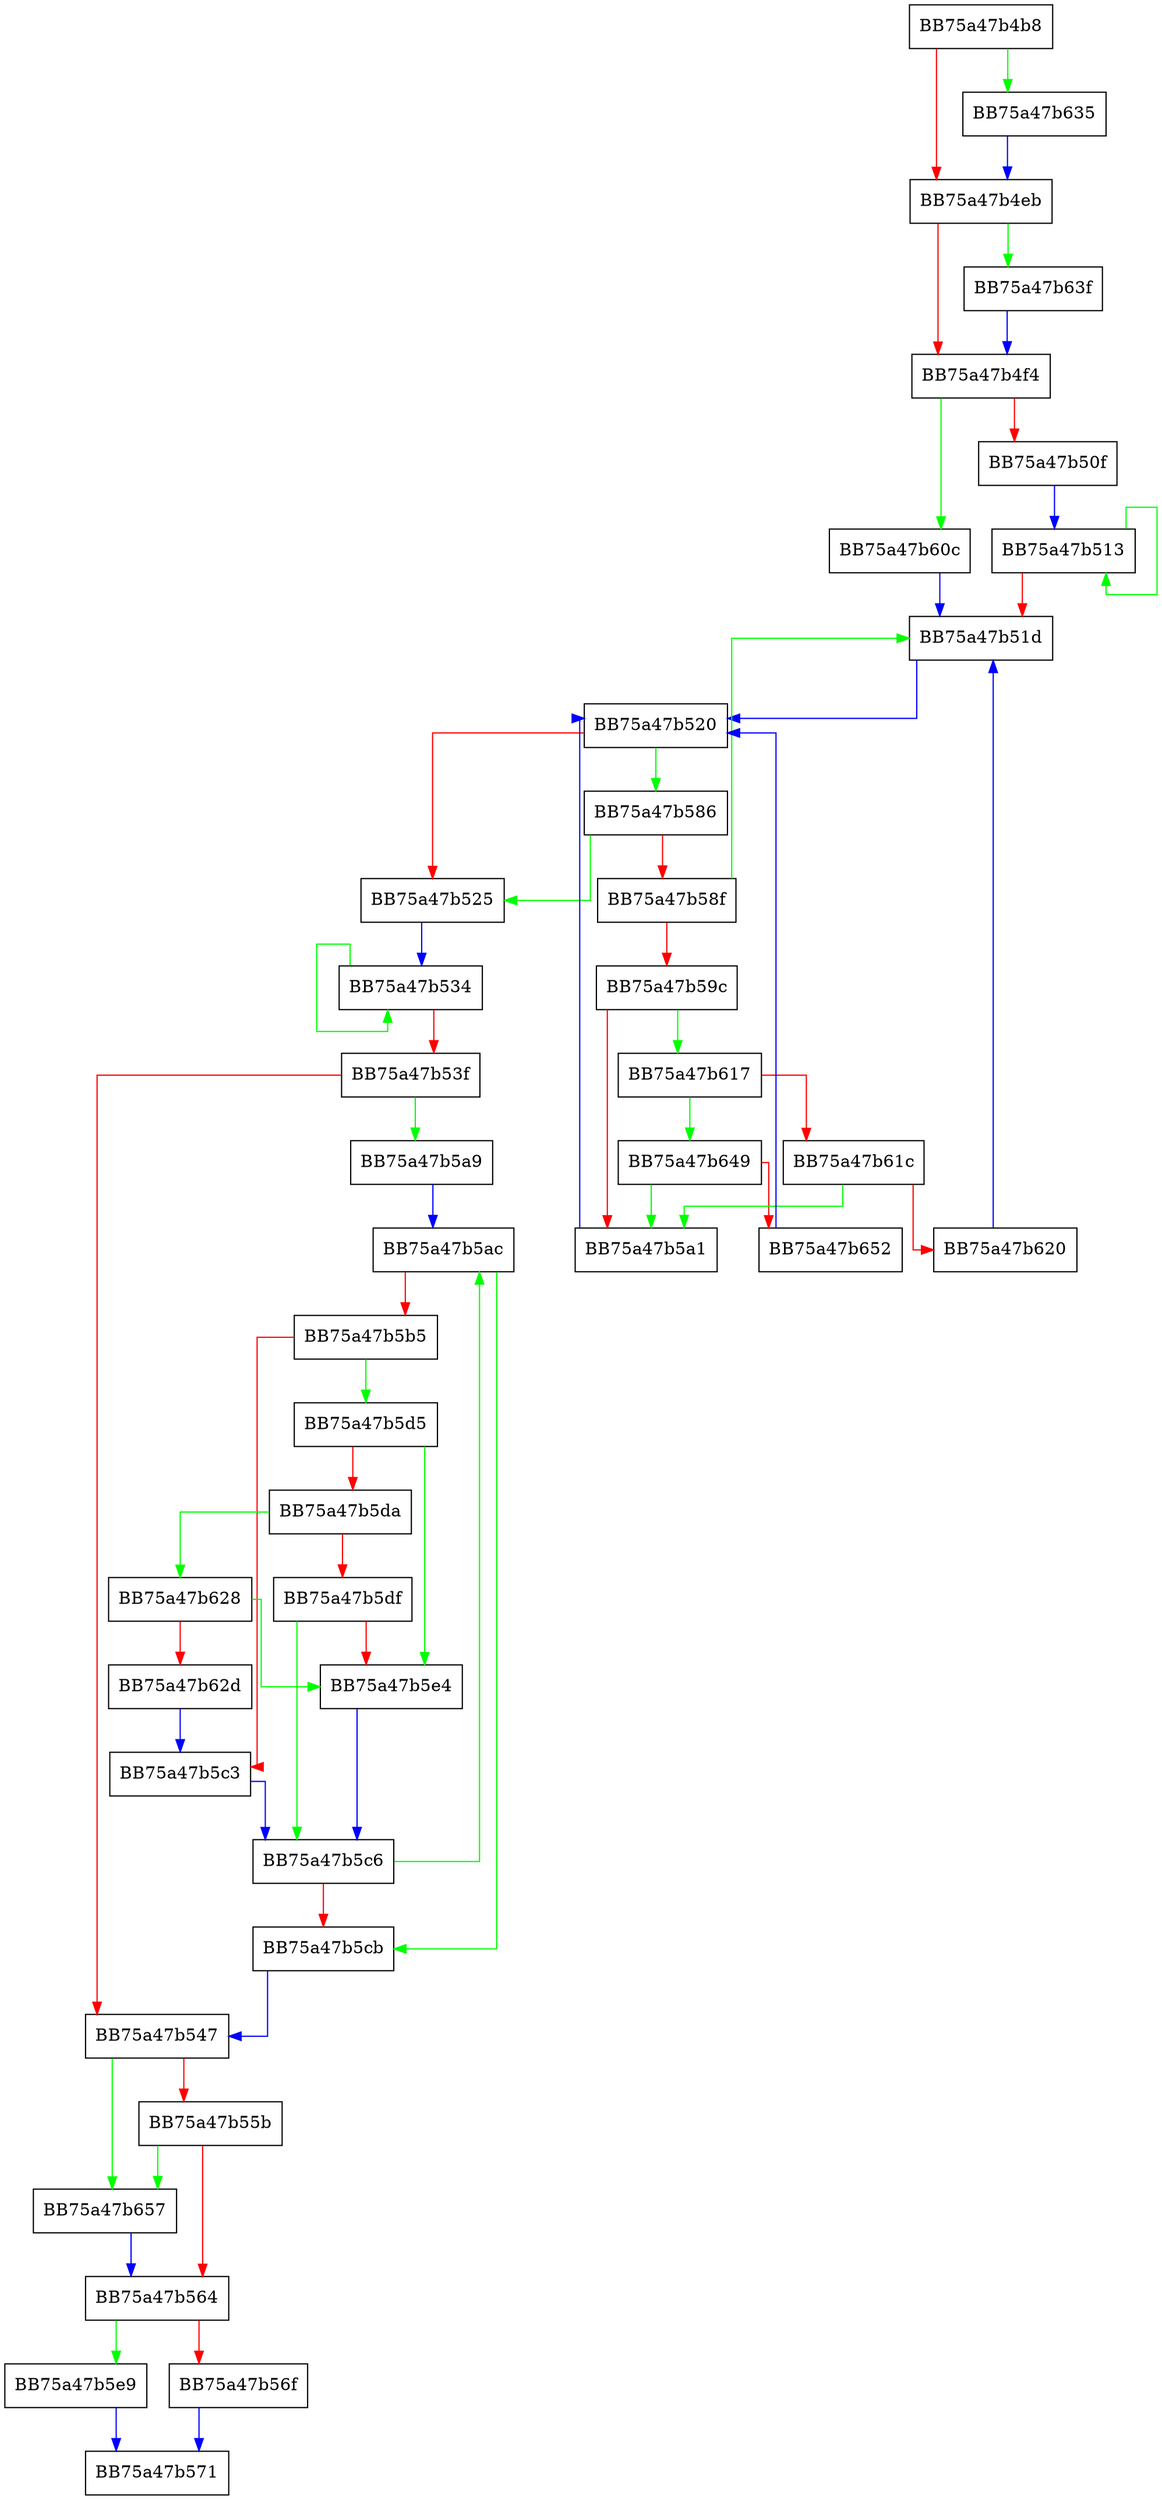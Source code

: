 digraph IsSameFileName {
  node [shape="box"];
  graph [splines=ortho];
  BB75a47b4b8 -> BB75a47b635 [color="green"];
  BB75a47b4b8 -> BB75a47b4eb [color="red"];
  BB75a47b4eb -> BB75a47b63f [color="green"];
  BB75a47b4eb -> BB75a47b4f4 [color="red"];
  BB75a47b4f4 -> BB75a47b60c [color="green"];
  BB75a47b4f4 -> BB75a47b50f [color="red"];
  BB75a47b50f -> BB75a47b513 [color="blue"];
  BB75a47b513 -> BB75a47b513 [color="green"];
  BB75a47b513 -> BB75a47b51d [color="red"];
  BB75a47b51d -> BB75a47b520 [color="blue"];
  BB75a47b520 -> BB75a47b586 [color="green"];
  BB75a47b520 -> BB75a47b525 [color="red"];
  BB75a47b525 -> BB75a47b534 [color="blue"];
  BB75a47b534 -> BB75a47b534 [color="green"];
  BB75a47b534 -> BB75a47b53f [color="red"];
  BB75a47b53f -> BB75a47b5a9 [color="green"];
  BB75a47b53f -> BB75a47b547 [color="red"];
  BB75a47b547 -> BB75a47b657 [color="green"];
  BB75a47b547 -> BB75a47b55b [color="red"];
  BB75a47b55b -> BB75a47b657 [color="green"];
  BB75a47b55b -> BB75a47b564 [color="red"];
  BB75a47b564 -> BB75a47b5e9 [color="green"];
  BB75a47b564 -> BB75a47b56f [color="red"];
  BB75a47b56f -> BB75a47b571 [color="blue"];
  BB75a47b586 -> BB75a47b525 [color="green"];
  BB75a47b586 -> BB75a47b58f [color="red"];
  BB75a47b58f -> BB75a47b51d [color="green"];
  BB75a47b58f -> BB75a47b59c [color="red"];
  BB75a47b59c -> BB75a47b617 [color="green"];
  BB75a47b59c -> BB75a47b5a1 [color="red"];
  BB75a47b5a1 -> BB75a47b520 [color="blue"];
  BB75a47b5a9 -> BB75a47b5ac [color="blue"];
  BB75a47b5ac -> BB75a47b5cb [color="green"];
  BB75a47b5ac -> BB75a47b5b5 [color="red"];
  BB75a47b5b5 -> BB75a47b5d5 [color="green"];
  BB75a47b5b5 -> BB75a47b5c3 [color="red"];
  BB75a47b5c3 -> BB75a47b5c6 [color="blue"];
  BB75a47b5c6 -> BB75a47b5ac [color="green"];
  BB75a47b5c6 -> BB75a47b5cb [color="red"];
  BB75a47b5cb -> BB75a47b547 [color="blue"];
  BB75a47b5d5 -> BB75a47b5e4 [color="green"];
  BB75a47b5d5 -> BB75a47b5da [color="red"];
  BB75a47b5da -> BB75a47b628 [color="green"];
  BB75a47b5da -> BB75a47b5df [color="red"];
  BB75a47b5df -> BB75a47b5c6 [color="green"];
  BB75a47b5df -> BB75a47b5e4 [color="red"];
  BB75a47b5e4 -> BB75a47b5c6 [color="blue"];
  BB75a47b5e9 -> BB75a47b571 [color="blue"];
  BB75a47b60c -> BB75a47b51d [color="blue"];
  BB75a47b617 -> BB75a47b649 [color="green"];
  BB75a47b617 -> BB75a47b61c [color="red"];
  BB75a47b61c -> BB75a47b5a1 [color="green"];
  BB75a47b61c -> BB75a47b620 [color="red"];
  BB75a47b620 -> BB75a47b51d [color="blue"];
  BB75a47b628 -> BB75a47b5e4 [color="green"];
  BB75a47b628 -> BB75a47b62d [color="red"];
  BB75a47b62d -> BB75a47b5c3 [color="blue"];
  BB75a47b635 -> BB75a47b4eb [color="blue"];
  BB75a47b63f -> BB75a47b4f4 [color="blue"];
  BB75a47b649 -> BB75a47b5a1 [color="green"];
  BB75a47b649 -> BB75a47b652 [color="red"];
  BB75a47b652 -> BB75a47b520 [color="blue"];
  BB75a47b657 -> BB75a47b564 [color="blue"];
}